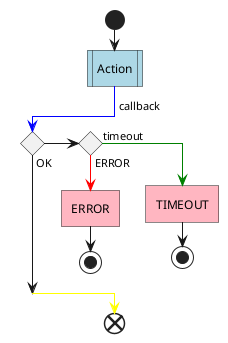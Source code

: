 {
  "sha1": "pmtttyef8a22xo9scvcdznzwoyhaq0b",
  "insertion": {
    "when": "2024-06-04T17:28:41.450Z",
    "user": "plantuml@gmail.com"
  }
}
@startuml
start
#lightblue:Action; <<procedure>>
-[#blue]-> callback;
if () then (OK)
-[#black]->
else if () then (ERROR)
  -[#red]->
   #lightpink:ERROR; <<task>>
   stop
else (timeout)
  -[#green]->
   #lightpink:TIMEOUT; <<task>>
   stop
endif
-[#yellow]->
end
@enduml
